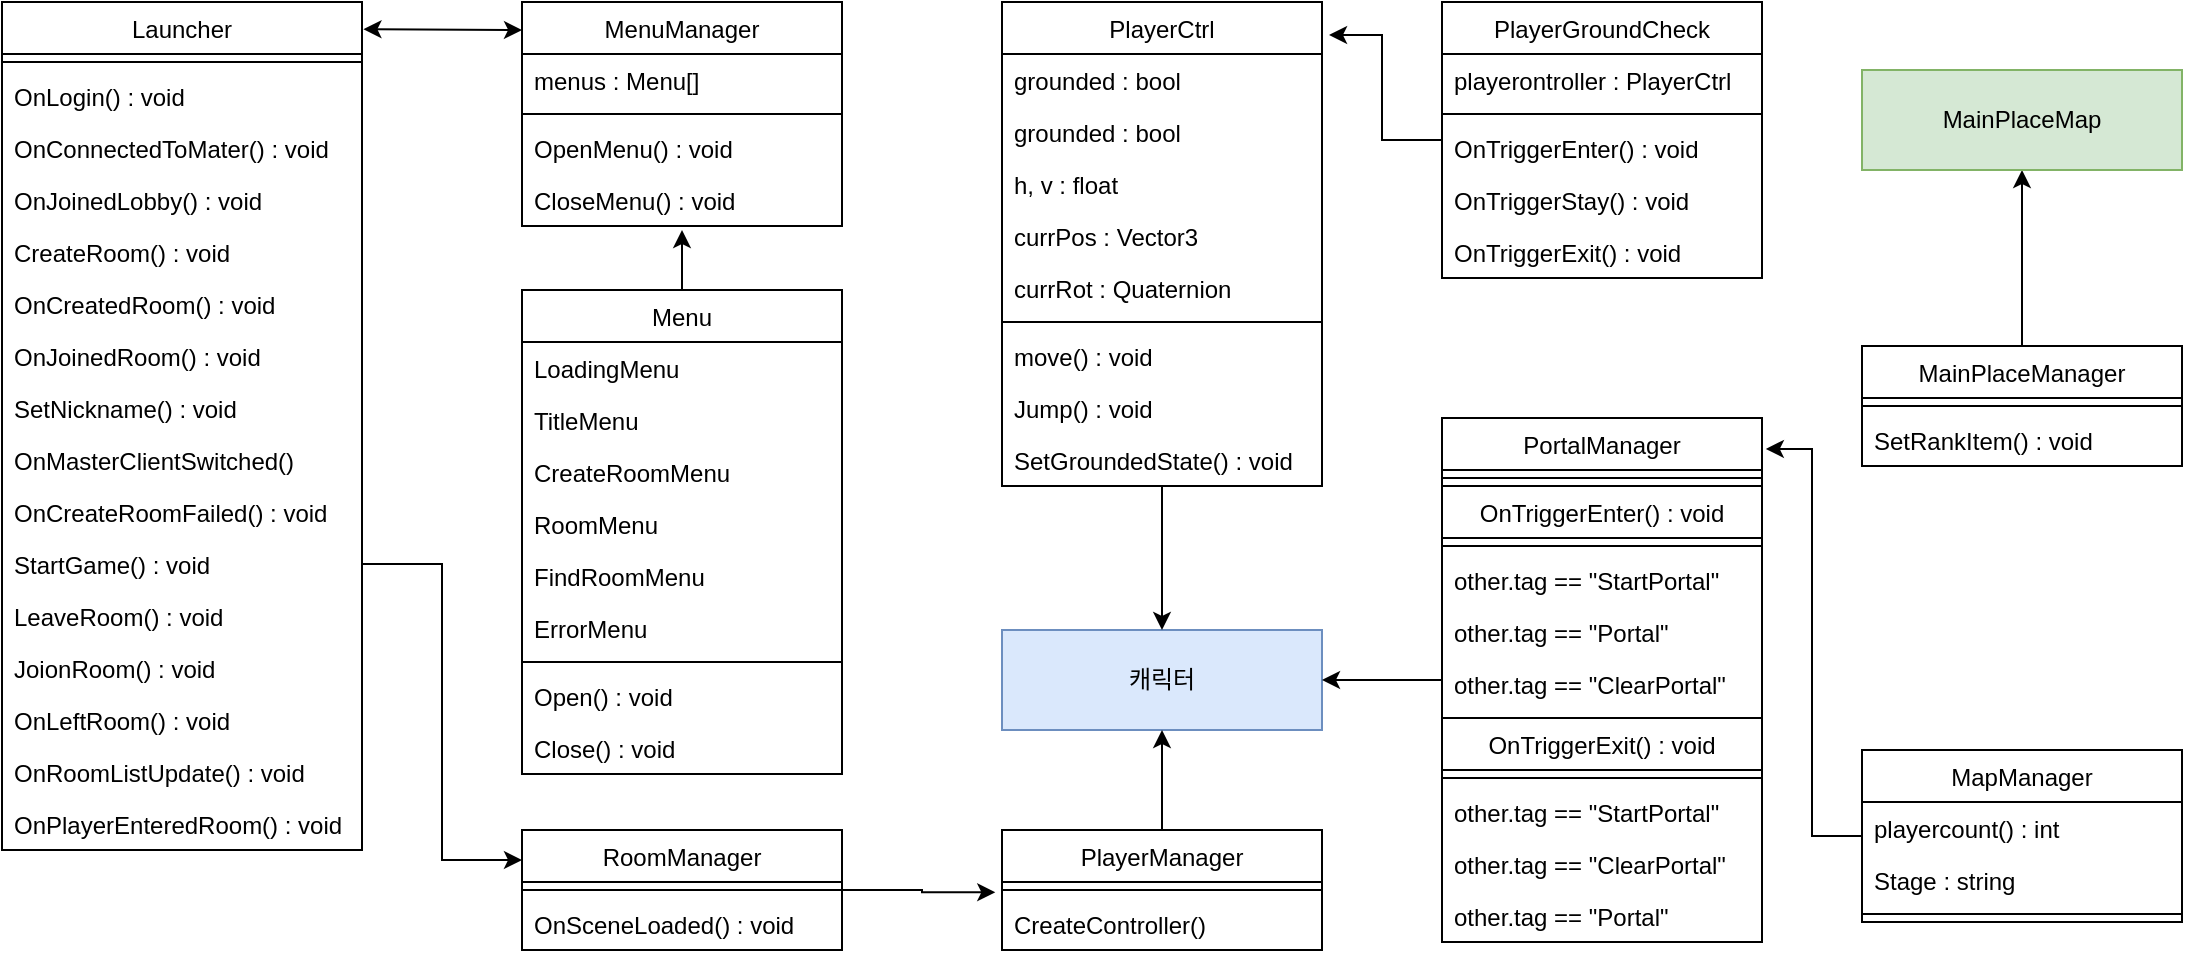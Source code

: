 <mxfile version="18.1.2" type="device"><diagram id="C5RBs43oDa-KdzZeNtuy" name="Page-1"><mxGraphModel dx="1730" dy="868" grid="1" gridSize="10" guides="1" tooltips="1" connect="1" arrows="1" fold="1" page="1" pageScale="1" pageWidth="827" pageHeight="1169" math="0" shadow="0"><root><mxCell id="WIyWlLk6GJQsqaUBKTNV-0"/><mxCell id="WIyWlLk6GJQsqaUBKTNV-1" parent="WIyWlLk6GJQsqaUBKTNV-0"/><mxCell id="efAWlD-E2c6DAXTFtPew-172" style="edgeStyle=orthogonalEdgeStyle;rounded=0;orthogonalLoop=1;jettySize=auto;html=1;entryX=1.012;entryY=0.059;entryDx=0;entryDy=0;entryPerimeter=0;" edge="1" parent="WIyWlLk6GJQsqaUBKTNV-1" source="zkfFHV4jXpPFQw0GAbJ--17" target="efAWlD-E2c6DAXTFtPew-141"><mxGeometry relative="1" as="geometry"/></mxCell><mxCell id="zkfFHV4jXpPFQw0GAbJ--17" value="MapManager" style="swimlane;fontStyle=0;align=center;verticalAlign=top;childLayout=stackLayout;horizontal=1;startSize=26;horizontalStack=0;resizeParent=1;resizeLast=0;collapsible=1;marginBottom=0;rounded=0;shadow=0;strokeWidth=1;" parent="WIyWlLk6GJQsqaUBKTNV-1" vertex="1"><mxGeometry x="970" y="410" width="160" height="86" as="geometry"><mxRectangle x="550" y="140" width="160" height="26" as="alternateBounds"/></mxGeometry></mxCell><mxCell id="efAWlD-E2c6DAXTFtPew-139" value="playercount() : int" style="text;align=left;verticalAlign=top;spacingLeft=4;spacingRight=4;overflow=hidden;rotatable=0;points=[[0,0.5],[1,0.5]];portConstraint=eastwest;" vertex="1" parent="zkfFHV4jXpPFQw0GAbJ--17"><mxGeometry y="26" width="160" height="26" as="geometry"/></mxCell><mxCell id="efAWlD-E2c6DAXTFtPew-140" value="Stage : string" style="text;align=left;verticalAlign=top;spacingLeft=4;spacingRight=4;overflow=hidden;rotatable=0;points=[[0,0.5],[1,0.5]];portConstraint=eastwest;" vertex="1" parent="zkfFHV4jXpPFQw0GAbJ--17"><mxGeometry y="52" width="160" height="26" as="geometry"/></mxCell><mxCell id="zkfFHV4jXpPFQw0GAbJ--23" value="" style="line;html=1;strokeWidth=1;align=left;verticalAlign=middle;spacingTop=-1;spacingLeft=3;spacingRight=3;rotatable=0;labelPosition=right;points=[];portConstraint=eastwest;" parent="zkfFHV4jXpPFQw0GAbJ--17" vertex="1"><mxGeometry y="78" width="160" height="8" as="geometry"/></mxCell><mxCell id="efAWlD-E2c6DAXTFtPew-51" value="캐릭터" style="text;html=1;strokeColor=#6c8ebf;fillColor=#dae8fc;align=center;verticalAlign=middle;whiteSpace=wrap;rounded=0;" vertex="1" parent="WIyWlLk6GJQsqaUBKTNV-1"><mxGeometry x="540" y="350" width="160" height="50" as="geometry"/></mxCell><mxCell id="efAWlD-E2c6DAXTFtPew-52" value="MenuManager" style="swimlane;fontStyle=0;align=center;verticalAlign=top;childLayout=stackLayout;horizontal=1;startSize=26;horizontalStack=0;resizeParent=1;resizeLast=0;collapsible=1;marginBottom=0;rounded=0;shadow=0;strokeWidth=1;" vertex="1" parent="WIyWlLk6GJQsqaUBKTNV-1"><mxGeometry x="300" y="36" width="160" height="112" as="geometry"><mxRectangle x="550" y="140" width="160" height="26" as="alternateBounds"/></mxGeometry></mxCell><mxCell id="efAWlD-E2c6DAXTFtPew-56" value="menus : Menu[]" style="text;align=left;verticalAlign=top;spacingLeft=4;spacingRight=4;overflow=hidden;rotatable=0;points=[[0,0.5],[1,0.5]];portConstraint=eastwest;" vertex="1" parent="efAWlD-E2c6DAXTFtPew-52"><mxGeometry y="26" width="160" height="26" as="geometry"/></mxCell><mxCell id="efAWlD-E2c6DAXTFtPew-53" value="" style="line;html=1;strokeWidth=1;align=left;verticalAlign=middle;spacingTop=-1;spacingLeft=3;spacingRight=3;rotatable=0;labelPosition=right;points=[];portConstraint=eastwest;" vertex="1" parent="efAWlD-E2c6DAXTFtPew-52"><mxGeometry y="52" width="160" height="8" as="geometry"/></mxCell><mxCell id="efAWlD-E2c6DAXTFtPew-54" value="OpenMenu() : void" style="text;align=left;verticalAlign=top;spacingLeft=4;spacingRight=4;overflow=hidden;rotatable=0;points=[[0,0.5],[1,0.5]];portConstraint=eastwest;" vertex="1" parent="efAWlD-E2c6DAXTFtPew-52"><mxGeometry y="60" width="160" height="26" as="geometry"/></mxCell><mxCell id="efAWlD-E2c6DAXTFtPew-55" value="CloseMenu() : void" style="text;align=left;verticalAlign=top;spacingLeft=4;spacingRight=4;overflow=hidden;rotatable=0;points=[[0,0.5],[1,0.5]];portConstraint=eastwest;" vertex="1" parent="efAWlD-E2c6DAXTFtPew-52"><mxGeometry y="86" width="160" height="26" as="geometry"/></mxCell><mxCell id="efAWlD-E2c6DAXTFtPew-99" style="edgeStyle=orthogonalEdgeStyle;rounded=0;orthogonalLoop=1;jettySize=auto;html=1;" edge="1" parent="WIyWlLk6GJQsqaUBKTNV-1" source="efAWlD-E2c6DAXTFtPew-57"><mxGeometry relative="1" as="geometry"><mxPoint x="380" y="150" as="targetPoint"/></mxGeometry></mxCell><mxCell id="efAWlD-E2c6DAXTFtPew-57" value="Menu" style="swimlane;fontStyle=0;align=center;verticalAlign=top;childLayout=stackLayout;horizontal=1;startSize=26;horizontalStack=0;resizeParent=1;resizeLast=0;collapsible=1;marginBottom=0;rounded=0;shadow=0;strokeWidth=1;" vertex="1" parent="WIyWlLk6GJQsqaUBKTNV-1"><mxGeometry x="300" y="180" width="160" height="242" as="geometry"><mxRectangle x="550" y="140" width="160" height="26" as="alternateBounds"/></mxGeometry></mxCell><mxCell id="efAWlD-E2c6DAXTFtPew-58" value="LoadingMenu" style="text;align=left;verticalAlign=top;spacingLeft=4;spacingRight=4;overflow=hidden;rotatable=0;points=[[0,0.5],[1,0.5]];portConstraint=eastwest;" vertex="1" parent="efAWlD-E2c6DAXTFtPew-57"><mxGeometry y="26" width="160" height="26" as="geometry"/></mxCell><mxCell id="efAWlD-E2c6DAXTFtPew-62" value="TitleMenu" style="text;align=left;verticalAlign=top;spacingLeft=4;spacingRight=4;overflow=hidden;rotatable=0;points=[[0,0.5],[1,0.5]];portConstraint=eastwest;" vertex="1" parent="efAWlD-E2c6DAXTFtPew-57"><mxGeometry y="52" width="160" height="26" as="geometry"/></mxCell><mxCell id="efAWlD-E2c6DAXTFtPew-65" value="CreateRoomMenu" style="text;align=left;verticalAlign=top;spacingLeft=4;spacingRight=4;overflow=hidden;rotatable=0;points=[[0,0.5],[1,0.5]];portConstraint=eastwest;" vertex="1" parent="efAWlD-E2c6DAXTFtPew-57"><mxGeometry y="78" width="160" height="26" as="geometry"/></mxCell><mxCell id="efAWlD-E2c6DAXTFtPew-64" value="RoomMenu" style="text;align=left;verticalAlign=top;spacingLeft=4;spacingRight=4;overflow=hidden;rotatable=0;points=[[0,0.5],[1,0.5]];portConstraint=eastwest;" vertex="1" parent="efAWlD-E2c6DAXTFtPew-57"><mxGeometry y="104" width="160" height="26" as="geometry"/></mxCell><mxCell id="efAWlD-E2c6DAXTFtPew-66" value="FindRoomMenu" style="text;align=left;verticalAlign=top;spacingLeft=4;spacingRight=4;overflow=hidden;rotatable=0;points=[[0,0.5],[1,0.5]];portConstraint=eastwest;" vertex="1" parent="efAWlD-E2c6DAXTFtPew-57"><mxGeometry y="130" width="160" height="26" as="geometry"/></mxCell><mxCell id="efAWlD-E2c6DAXTFtPew-63" value="ErrorMenu" style="text;align=left;verticalAlign=top;spacingLeft=4;spacingRight=4;overflow=hidden;rotatable=0;points=[[0,0.5],[1,0.5]];portConstraint=eastwest;" vertex="1" parent="efAWlD-E2c6DAXTFtPew-57"><mxGeometry y="156" width="160" height="26" as="geometry"/></mxCell><mxCell id="efAWlD-E2c6DAXTFtPew-59" value="" style="line;html=1;strokeWidth=1;align=left;verticalAlign=middle;spacingTop=-1;spacingLeft=3;spacingRight=3;rotatable=0;labelPosition=right;points=[];portConstraint=eastwest;" vertex="1" parent="efAWlD-E2c6DAXTFtPew-57"><mxGeometry y="182" width="160" height="8" as="geometry"/></mxCell><mxCell id="efAWlD-E2c6DAXTFtPew-60" value="Open() : void" style="text;align=left;verticalAlign=top;spacingLeft=4;spacingRight=4;overflow=hidden;rotatable=0;points=[[0,0.5],[1,0.5]];portConstraint=eastwest;" vertex="1" parent="efAWlD-E2c6DAXTFtPew-57"><mxGeometry y="190" width="160" height="26" as="geometry"/></mxCell><mxCell id="efAWlD-E2c6DAXTFtPew-61" value="Close() : void" style="text;align=left;verticalAlign=top;spacingLeft=4;spacingRight=4;overflow=hidden;rotatable=0;points=[[0,0.5],[1,0.5]];portConstraint=eastwest;" vertex="1" parent="efAWlD-E2c6DAXTFtPew-57"><mxGeometry y="216" width="160" height="26" as="geometry"/></mxCell><mxCell id="efAWlD-E2c6DAXTFtPew-67" value="Launcher" style="swimlane;fontStyle=0;align=center;verticalAlign=top;childLayout=stackLayout;horizontal=1;startSize=26;horizontalStack=0;resizeParent=1;resizeLast=0;collapsible=1;marginBottom=0;rounded=0;shadow=0;strokeWidth=1;" vertex="1" parent="WIyWlLk6GJQsqaUBKTNV-1"><mxGeometry x="40" y="36" width="180" height="424" as="geometry"><mxRectangle x="550" y="140" width="160" height="26" as="alternateBounds"/></mxGeometry></mxCell><mxCell id="efAWlD-E2c6DAXTFtPew-74" value="" style="line;html=1;strokeWidth=1;align=left;verticalAlign=middle;spacingTop=-1;spacingLeft=3;spacingRight=3;rotatable=0;labelPosition=right;points=[];portConstraint=eastwest;" vertex="1" parent="efAWlD-E2c6DAXTFtPew-67"><mxGeometry y="26" width="180" height="8" as="geometry"/></mxCell><mxCell id="efAWlD-E2c6DAXTFtPew-75" value="OnLogin() : void" style="text;align=left;verticalAlign=top;spacingLeft=4;spacingRight=4;overflow=hidden;rotatable=0;points=[[0,0.5],[1,0.5]];portConstraint=eastwest;" vertex="1" parent="efAWlD-E2c6DAXTFtPew-67"><mxGeometry y="34" width="180" height="26" as="geometry"/></mxCell><mxCell id="efAWlD-E2c6DAXTFtPew-77" value="OnConnectedToMater() : void" style="text;align=left;verticalAlign=top;spacingLeft=4;spacingRight=4;overflow=hidden;rotatable=0;points=[[0,0.5],[1,0.5]];portConstraint=eastwest;" vertex="1" parent="efAWlD-E2c6DAXTFtPew-67"><mxGeometry y="60" width="180" height="26" as="geometry"/></mxCell><mxCell id="efAWlD-E2c6DAXTFtPew-79" value="OnJoinedLobby() : void" style="text;align=left;verticalAlign=top;spacingLeft=4;spacingRight=4;overflow=hidden;rotatable=0;points=[[0,0.5],[1,0.5]];portConstraint=eastwest;" vertex="1" parent="efAWlD-E2c6DAXTFtPew-67"><mxGeometry y="86" width="180" height="26" as="geometry"/></mxCell><mxCell id="efAWlD-E2c6DAXTFtPew-80" value="CreateRoom() : void" style="text;align=left;verticalAlign=top;spacingLeft=4;spacingRight=4;overflow=hidden;rotatable=0;points=[[0,0.5],[1,0.5]];portConstraint=eastwest;" vertex="1" parent="efAWlD-E2c6DAXTFtPew-67"><mxGeometry y="112" width="180" height="26" as="geometry"/></mxCell><mxCell id="efAWlD-E2c6DAXTFtPew-78" value="OnCreatedRoom() : void" style="text;align=left;verticalAlign=top;spacingLeft=4;spacingRight=4;overflow=hidden;rotatable=0;points=[[0,0.5],[1,0.5]];portConstraint=eastwest;" vertex="1" parent="efAWlD-E2c6DAXTFtPew-67"><mxGeometry y="138" width="180" height="26" as="geometry"/></mxCell><mxCell id="efAWlD-E2c6DAXTFtPew-76" value="OnJoinedRoom() : void" style="text;align=left;verticalAlign=top;spacingLeft=4;spacingRight=4;overflow=hidden;rotatable=0;points=[[0,0.5],[1,0.5]];portConstraint=eastwest;" vertex="1" parent="efAWlD-E2c6DAXTFtPew-67"><mxGeometry y="164" width="180" height="26" as="geometry"/></mxCell><mxCell id="efAWlD-E2c6DAXTFtPew-81" value="SetNickname() : void" style="text;align=left;verticalAlign=top;spacingLeft=4;spacingRight=4;overflow=hidden;rotatable=0;points=[[0,0.5],[1,0.5]];portConstraint=eastwest;" vertex="1" parent="efAWlD-E2c6DAXTFtPew-67"><mxGeometry y="190" width="180" height="26" as="geometry"/></mxCell><mxCell id="efAWlD-E2c6DAXTFtPew-82" value="OnMasterClientSwitched()" style="text;align=left;verticalAlign=top;spacingLeft=4;spacingRight=4;overflow=hidden;rotatable=0;points=[[0,0.5],[1,0.5]];portConstraint=eastwest;" vertex="1" parent="efAWlD-E2c6DAXTFtPew-67"><mxGeometry y="216" width="180" height="26" as="geometry"/></mxCell><mxCell id="efAWlD-E2c6DAXTFtPew-83" value="OnCreateRoomFailed() : void" style="text;align=left;verticalAlign=top;spacingLeft=4;spacingRight=4;overflow=hidden;rotatable=0;points=[[0,0.5],[1,0.5]];portConstraint=eastwest;" vertex="1" parent="efAWlD-E2c6DAXTFtPew-67"><mxGeometry y="242" width="180" height="26" as="geometry"/></mxCell><mxCell id="efAWlD-E2c6DAXTFtPew-84" value="StartGame() : void" style="text;align=left;verticalAlign=top;spacingLeft=4;spacingRight=4;overflow=hidden;rotatable=0;points=[[0,0.5],[1,0.5]];portConstraint=eastwest;" vertex="1" parent="efAWlD-E2c6DAXTFtPew-67"><mxGeometry y="268" width="180" height="26" as="geometry"/></mxCell><mxCell id="efAWlD-E2c6DAXTFtPew-87" value="LeaveRoom() : void" style="text;align=left;verticalAlign=top;spacingLeft=4;spacingRight=4;overflow=hidden;rotatable=0;points=[[0,0.5],[1,0.5]];portConstraint=eastwest;" vertex="1" parent="efAWlD-E2c6DAXTFtPew-67"><mxGeometry y="294" width="180" height="26" as="geometry"/></mxCell><mxCell id="efAWlD-E2c6DAXTFtPew-86" value="JoionRoom() : void" style="text;align=left;verticalAlign=top;spacingLeft=4;spacingRight=4;overflow=hidden;rotatable=0;points=[[0,0.5],[1,0.5]];portConstraint=eastwest;" vertex="1" parent="efAWlD-E2c6DAXTFtPew-67"><mxGeometry y="320" width="180" height="26" as="geometry"/></mxCell><mxCell id="efAWlD-E2c6DAXTFtPew-85" value="OnLeftRoom() : void" style="text;align=left;verticalAlign=top;spacingLeft=4;spacingRight=4;overflow=hidden;rotatable=0;points=[[0,0.5],[1,0.5]];portConstraint=eastwest;" vertex="1" parent="efAWlD-E2c6DAXTFtPew-67"><mxGeometry y="346" width="180" height="26" as="geometry"/></mxCell><mxCell id="efAWlD-E2c6DAXTFtPew-88" value="OnRoomListUpdate() : void" style="text;align=left;verticalAlign=top;spacingLeft=4;spacingRight=4;overflow=hidden;rotatable=0;points=[[0,0.5],[1,0.5]];portConstraint=eastwest;" vertex="1" parent="efAWlD-E2c6DAXTFtPew-67"><mxGeometry y="372" width="180" height="26" as="geometry"/></mxCell><mxCell id="efAWlD-E2c6DAXTFtPew-89" value="OnPlayerEnteredRoom() : void" style="text;align=left;verticalAlign=top;spacingLeft=4;spacingRight=4;overflow=hidden;rotatable=0;points=[[0,0.5],[1,0.5]];portConstraint=eastwest;" vertex="1" parent="efAWlD-E2c6DAXTFtPew-67"><mxGeometry y="398" width="180" height="26" as="geometry"/></mxCell><mxCell id="efAWlD-E2c6DAXTFtPew-106" value="" style="endArrow=classic;startArrow=classic;html=1;rounded=0;exitX=1.004;exitY=0.032;exitDx=0;exitDy=0;exitPerimeter=0;" edge="1" parent="WIyWlLk6GJQsqaUBKTNV-1" source="efAWlD-E2c6DAXTFtPew-67"><mxGeometry width="50" height="50" relative="1" as="geometry"><mxPoint x="240" y="80" as="sourcePoint"/><mxPoint x="300" y="50" as="targetPoint"/></mxGeometry></mxCell><mxCell id="efAWlD-E2c6DAXTFtPew-117" style="edgeStyle=orthogonalEdgeStyle;rounded=0;orthogonalLoop=1;jettySize=auto;html=1;entryX=-0.021;entryY=-0.11;entryDx=0;entryDy=0;entryPerimeter=0;" edge="1" parent="WIyWlLk6GJQsqaUBKTNV-1" source="efAWlD-E2c6DAXTFtPew-107" target="efAWlD-E2c6DAXTFtPew-114"><mxGeometry relative="1" as="geometry"/></mxCell><mxCell id="efAWlD-E2c6DAXTFtPew-107" value="RoomManager" style="swimlane;fontStyle=0;align=center;verticalAlign=top;childLayout=stackLayout;horizontal=1;startSize=26;horizontalStack=0;resizeParent=1;resizeLast=0;collapsible=1;marginBottom=0;rounded=0;shadow=0;strokeWidth=1;" vertex="1" parent="WIyWlLk6GJQsqaUBKTNV-1"><mxGeometry x="300" y="450" width="160" height="60" as="geometry"><mxRectangle x="550" y="140" width="160" height="26" as="alternateBounds"/></mxGeometry></mxCell><mxCell id="efAWlD-E2c6DAXTFtPew-108" value="" style="line;html=1;strokeWidth=1;align=left;verticalAlign=middle;spacingTop=-1;spacingLeft=3;spacingRight=3;rotatable=0;labelPosition=right;points=[];portConstraint=eastwest;" vertex="1" parent="efAWlD-E2c6DAXTFtPew-107"><mxGeometry y="26" width="160" height="8" as="geometry"/></mxCell><mxCell id="efAWlD-E2c6DAXTFtPew-109" value="OnSceneLoaded() : void" style="text;align=left;verticalAlign=top;spacingLeft=4;spacingRight=4;overflow=hidden;rotatable=0;points=[[0,0.5],[1,0.5]];portConstraint=eastwest;" vertex="1" parent="efAWlD-E2c6DAXTFtPew-107"><mxGeometry y="34" width="160" height="26" as="geometry"/></mxCell><mxCell id="efAWlD-E2c6DAXTFtPew-111" style="edgeStyle=orthogonalEdgeStyle;rounded=0;orthogonalLoop=1;jettySize=auto;html=1;entryX=0;entryY=0.25;entryDx=0;entryDy=0;" edge="1" parent="WIyWlLk6GJQsqaUBKTNV-1" source="efAWlD-E2c6DAXTFtPew-84" target="efAWlD-E2c6DAXTFtPew-107"><mxGeometry relative="1" as="geometry"/></mxCell><mxCell id="efAWlD-E2c6DAXTFtPew-138" style="edgeStyle=orthogonalEdgeStyle;rounded=0;orthogonalLoop=1;jettySize=auto;html=1;entryX=0.5;entryY=1;entryDx=0;entryDy=0;" edge="1" parent="WIyWlLk6GJQsqaUBKTNV-1" source="efAWlD-E2c6DAXTFtPew-112" target="efAWlD-E2c6DAXTFtPew-51"><mxGeometry relative="1" as="geometry"><mxPoint x="620" y="290" as="targetPoint"/></mxGeometry></mxCell><mxCell id="efAWlD-E2c6DAXTFtPew-112" value="PlayerManager" style="swimlane;fontStyle=0;align=center;verticalAlign=top;childLayout=stackLayout;horizontal=1;startSize=26;horizontalStack=0;resizeParent=1;resizeLast=0;collapsible=1;marginBottom=0;rounded=0;shadow=0;strokeWidth=1;" vertex="1" parent="WIyWlLk6GJQsqaUBKTNV-1"><mxGeometry x="540" y="450" width="160" height="60" as="geometry"><mxRectangle x="550" y="140" width="160" height="26" as="alternateBounds"/></mxGeometry></mxCell><mxCell id="efAWlD-E2c6DAXTFtPew-113" value="" style="line;html=1;strokeWidth=1;align=left;verticalAlign=middle;spacingTop=-1;spacingLeft=3;spacingRight=3;rotatable=0;labelPosition=right;points=[];portConstraint=eastwest;" vertex="1" parent="efAWlD-E2c6DAXTFtPew-112"><mxGeometry y="26" width="160" height="8" as="geometry"/></mxCell><mxCell id="efAWlD-E2c6DAXTFtPew-114" value="CreateController()" style="text;align=left;verticalAlign=top;spacingLeft=4;spacingRight=4;overflow=hidden;rotatable=0;points=[[0,0.5],[1,0.5]];portConstraint=eastwest;" vertex="1" parent="efAWlD-E2c6DAXTFtPew-112"><mxGeometry y="34" width="160" height="26" as="geometry"/></mxCell><mxCell id="efAWlD-E2c6DAXTFtPew-167" style="edgeStyle=orthogonalEdgeStyle;rounded=0;orthogonalLoop=1;jettySize=auto;html=1;entryX=0.5;entryY=0;entryDx=0;entryDy=0;" edge="1" parent="WIyWlLk6GJQsqaUBKTNV-1" source="efAWlD-E2c6DAXTFtPew-118" target="efAWlD-E2c6DAXTFtPew-51"><mxGeometry relative="1" as="geometry"/></mxCell><mxCell id="efAWlD-E2c6DAXTFtPew-118" value="PlayerCtrl" style="swimlane;fontStyle=0;align=center;verticalAlign=top;childLayout=stackLayout;horizontal=1;startSize=26;horizontalStack=0;resizeParent=1;resizeLast=0;collapsible=1;marginBottom=0;rounded=0;shadow=0;strokeWidth=1;" vertex="1" parent="WIyWlLk6GJQsqaUBKTNV-1"><mxGeometry x="540" y="36" width="160" height="242" as="geometry"><mxRectangle x="550" y="140" width="160" height="26" as="alternateBounds"/></mxGeometry></mxCell><mxCell id="efAWlD-E2c6DAXTFtPew-122" value="grounded : bool" style="text;align=left;verticalAlign=top;spacingLeft=4;spacingRight=4;overflow=hidden;rotatable=0;points=[[0,0.5],[1,0.5]];portConstraint=eastwest;" vertex="1" parent="efAWlD-E2c6DAXTFtPew-118"><mxGeometry y="26" width="160" height="26" as="geometry"/></mxCell><mxCell id="efAWlD-E2c6DAXTFtPew-123" value="grounded : bool" style="text;align=left;verticalAlign=top;spacingLeft=4;spacingRight=4;overflow=hidden;rotatable=0;points=[[0,0.5],[1,0.5]];portConstraint=eastwest;" vertex="1" parent="efAWlD-E2c6DAXTFtPew-118"><mxGeometry y="52" width="160" height="26" as="geometry"/></mxCell><mxCell id="efAWlD-E2c6DAXTFtPew-126" value="h, v : float" style="text;align=left;verticalAlign=top;spacingLeft=4;spacingRight=4;overflow=hidden;rotatable=0;points=[[0,0.5],[1,0.5]];portConstraint=eastwest;" vertex="1" parent="efAWlD-E2c6DAXTFtPew-118"><mxGeometry y="78" width="160" height="26" as="geometry"/></mxCell><mxCell id="efAWlD-E2c6DAXTFtPew-125" value="currPos : Vector3" style="text;align=left;verticalAlign=top;spacingLeft=4;spacingRight=4;overflow=hidden;rotatable=0;points=[[0,0.5],[1,0.5]];portConstraint=eastwest;" vertex="1" parent="efAWlD-E2c6DAXTFtPew-118"><mxGeometry y="104" width="160" height="26" as="geometry"/></mxCell><mxCell id="efAWlD-E2c6DAXTFtPew-124" value="currRot : Quaternion" style="text;align=left;verticalAlign=top;spacingLeft=4;spacingRight=4;overflow=hidden;rotatable=0;points=[[0,0.5],[1,0.5]];portConstraint=eastwest;" vertex="1" parent="efAWlD-E2c6DAXTFtPew-118"><mxGeometry y="130" width="160" height="26" as="geometry"/></mxCell><mxCell id="efAWlD-E2c6DAXTFtPew-119" value="" style="line;html=1;strokeWidth=1;align=left;verticalAlign=middle;spacingTop=-1;spacingLeft=3;spacingRight=3;rotatable=0;labelPosition=right;points=[];portConstraint=eastwest;" vertex="1" parent="efAWlD-E2c6DAXTFtPew-118"><mxGeometry y="156" width="160" height="8" as="geometry"/></mxCell><mxCell id="efAWlD-E2c6DAXTFtPew-120" value="move() : void" style="text;align=left;verticalAlign=top;spacingLeft=4;spacingRight=4;overflow=hidden;rotatable=0;points=[[0,0.5],[1,0.5]];portConstraint=eastwest;" vertex="1" parent="efAWlD-E2c6DAXTFtPew-118"><mxGeometry y="164" width="160" height="26" as="geometry"/></mxCell><mxCell id="efAWlD-E2c6DAXTFtPew-121" value="Jump() : void" style="text;align=left;verticalAlign=top;spacingLeft=4;spacingRight=4;overflow=hidden;rotatable=0;points=[[0,0.5],[1,0.5]];portConstraint=eastwest;" vertex="1" parent="efAWlD-E2c6DAXTFtPew-118"><mxGeometry y="190" width="160" height="26" as="geometry"/></mxCell><mxCell id="efAWlD-E2c6DAXTFtPew-128" value="SetGroundedState() : void" style="text;align=left;verticalAlign=top;spacingLeft=4;spacingRight=4;overflow=hidden;rotatable=0;points=[[0,0.5],[1,0.5]];portConstraint=eastwest;" vertex="1" parent="efAWlD-E2c6DAXTFtPew-118"><mxGeometry y="216" width="160" height="26" as="geometry"/></mxCell><mxCell id="efAWlD-E2c6DAXTFtPew-160" style="edgeStyle=orthogonalEdgeStyle;rounded=0;orthogonalLoop=1;jettySize=auto;html=1;entryX=1.022;entryY=0.068;entryDx=0;entryDy=0;entryPerimeter=0;" edge="1" parent="WIyWlLk6GJQsqaUBKTNV-1" source="efAWlD-E2c6DAXTFtPew-129" target="efAWlD-E2c6DAXTFtPew-118"><mxGeometry relative="1" as="geometry"/></mxCell><mxCell id="efAWlD-E2c6DAXTFtPew-129" value="PlayerGroundCheck" style="swimlane;fontStyle=0;align=center;verticalAlign=top;childLayout=stackLayout;horizontal=1;startSize=26;horizontalStack=0;resizeParent=1;resizeLast=0;collapsible=1;marginBottom=0;rounded=0;shadow=0;strokeWidth=1;" vertex="1" parent="WIyWlLk6GJQsqaUBKTNV-1"><mxGeometry x="760" y="36" width="160" height="138" as="geometry"><mxRectangle x="550" y="140" width="160" height="26" as="alternateBounds"/></mxGeometry></mxCell><mxCell id="efAWlD-E2c6DAXTFtPew-133" value="playerontroller : PlayerCtrl" style="text;align=left;verticalAlign=top;spacingLeft=4;spacingRight=4;overflow=hidden;rotatable=0;points=[[0,0.5],[1,0.5]];portConstraint=eastwest;" vertex="1" parent="efAWlD-E2c6DAXTFtPew-129"><mxGeometry y="26" width="160" height="26" as="geometry"/></mxCell><mxCell id="efAWlD-E2c6DAXTFtPew-130" value="" style="line;html=1;strokeWidth=1;align=left;verticalAlign=middle;spacingTop=-1;spacingLeft=3;spacingRight=3;rotatable=0;labelPosition=right;points=[];portConstraint=eastwest;" vertex="1" parent="efAWlD-E2c6DAXTFtPew-129"><mxGeometry y="52" width="160" height="8" as="geometry"/></mxCell><mxCell id="efAWlD-E2c6DAXTFtPew-131" value="OnTriggerEnter() : void" style="text;align=left;verticalAlign=top;spacingLeft=4;spacingRight=4;overflow=hidden;rotatable=0;points=[[0,0.5],[1,0.5]];portConstraint=eastwest;" vertex="1" parent="efAWlD-E2c6DAXTFtPew-129"><mxGeometry y="60" width="160" height="26" as="geometry"/></mxCell><mxCell id="efAWlD-E2c6DAXTFtPew-134" value="OnTriggerStay() : void" style="text;align=left;verticalAlign=top;spacingLeft=4;spacingRight=4;overflow=hidden;rotatable=0;points=[[0,0.5],[1,0.5]];portConstraint=eastwest;" vertex="1" parent="efAWlD-E2c6DAXTFtPew-129"><mxGeometry y="86" width="160" height="26" as="geometry"/></mxCell><mxCell id="efAWlD-E2c6DAXTFtPew-132" value="OnTriggerExit() : void" style="text;align=left;verticalAlign=top;spacingLeft=4;spacingRight=4;overflow=hidden;rotatable=0;points=[[0,0.5],[1,0.5]];portConstraint=eastwest;" vertex="1" parent="efAWlD-E2c6DAXTFtPew-129"><mxGeometry y="112" width="160" height="26" as="geometry"/></mxCell><mxCell id="efAWlD-E2c6DAXTFtPew-168" style="edgeStyle=orthogonalEdgeStyle;rounded=0;orthogonalLoop=1;jettySize=auto;html=1;entryX=1;entryY=0.5;entryDx=0;entryDy=0;" edge="1" parent="WIyWlLk6GJQsqaUBKTNV-1" source="efAWlD-E2c6DAXTFtPew-141" target="efAWlD-E2c6DAXTFtPew-51"><mxGeometry relative="1" as="geometry"/></mxCell><mxCell id="efAWlD-E2c6DAXTFtPew-141" value="PortalManager" style="swimlane;fontStyle=0;align=center;verticalAlign=top;childLayout=stackLayout;horizontal=1;startSize=26;horizontalStack=0;resizeParent=1;resizeLast=0;collapsible=1;marginBottom=0;rounded=0;shadow=0;strokeWidth=1;" vertex="1" parent="WIyWlLk6GJQsqaUBKTNV-1"><mxGeometry x="760" y="244" width="160" height="262" as="geometry"><mxRectangle x="550" y="140" width="160" height="26" as="alternateBounds"/></mxGeometry></mxCell><mxCell id="efAWlD-E2c6DAXTFtPew-144" value="" style="line;html=1;strokeWidth=1;align=left;verticalAlign=middle;spacingTop=-1;spacingLeft=3;spacingRight=3;rotatable=0;labelPosition=right;points=[];portConstraint=eastwest;" vertex="1" parent="efAWlD-E2c6DAXTFtPew-141"><mxGeometry y="26" width="160" height="8" as="geometry"/></mxCell><mxCell id="efAWlD-E2c6DAXTFtPew-145" value="OnTriggerEnter() : void" style="swimlane;fontStyle=0;align=center;verticalAlign=top;childLayout=stackLayout;horizontal=1;startSize=26;horizontalStack=0;resizeParent=1;resizeLast=0;collapsible=1;marginBottom=0;rounded=0;shadow=0;strokeWidth=1;" vertex="1" parent="efAWlD-E2c6DAXTFtPew-141"><mxGeometry y="34" width="160" height="116" as="geometry"><mxRectangle x="550" y="140" width="160" height="26" as="alternateBounds"/></mxGeometry></mxCell><mxCell id="efAWlD-E2c6DAXTFtPew-146" value="" style="line;html=1;strokeWidth=1;align=left;verticalAlign=middle;spacingTop=-1;spacingLeft=3;spacingRight=3;rotatable=0;labelPosition=right;points=[];portConstraint=eastwest;" vertex="1" parent="efAWlD-E2c6DAXTFtPew-145"><mxGeometry y="26" width="160" height="8" as="geometry"/></mxCell><mxCell id="efAWlD-E2c6DAXTFtPew-151" value="other.tag == &quot;StartPortal&quot;" style="text;align=left;verticalAlign=top;spacingLeft=4;spacingRight=4;overflow=hidden;rotatable=0;points=[[0,0.5],[1,0.5]];portConstraint=eastwest;" vertex="1" parent="efAWlD-E2c6DAXTFtPew-145"><mxGeometry y="34" width="160" height="26" as="geometry"/></mxCell><mxCell id="efAWlD-E2c6DAXTFtPew-152" value="other.tag == &quot;Portal&quot;" style="text;align=left;verticalAlign=top;spacingLeft=4;spacingRight=4;overflow=hidden;rotatable=0;points=[[0,0.5],[1,0.5]];portConstraint=eastwest;" vertex="1" parent="efAWlD-E2c6DAXTFtPew-145"><mxGeometry y="60" width="160" height="26" as="geometry"/></mxCell><mxCell id="efAWlD-E2c6DAXTFtPew-154" value="other.tag == &quot;ClearPortal&quot;" style="text;align=left;verticalAlign=top;spacingLeft=4;spacingRight=4;overflow=hidden;rotatable=0;points=[[0,0.5],[1,0.5]];portConstraint=eastwest;" vertex="1" parent="efAWlD-E2c6DAXTFtPew-145"><mxGeometry y="86" width="160" height="26" as="geometry"/></mxCell><mxCell id="efAWlD-E2c6DAXTFtPew-148" value="OnTriggerExit() : void" style="swimlane;fontStyle=0;align=center;verticalAlign=top;childLayout=stackLayout;horizontal=1;startSize=26;horizontalStack=0;resizeParent=1;resizeLast=0;collapsible=1;marginBottom=0;rounded=0;shadow=0;strokeWidth=1;" vertex="1" parent="efAWlD-E2c6DAXTFtPew-141"><mxGeometry y="150" width="160" height="112" as="geometry"><mxRectangle x="550" y="140" width="160" height="26" as="alternateBounds"/></mxGeometry></mxCell><mxCell id="efAWlD-E2c6DAXTFtPew-149" value="" style="line;html=1;strokeWidth=1;align=left;verticalAlign=middle;spacingTop=-1;spacingLeft=3;spacingRight=3;rotatable=0;labelPosition=right;points=[];portConstraint=eastwest;" vertex="1" parent="efAWlD-E2c6DAXTFtPew-148"><mxGeometry y="26" width="160" height="8" as="geometry"/></mxCell><mxCell id="efAWlD-E2c6DAXTFtPew-157" value="other.tag == &quot;StartPortal&quot;" style="text;align=left;verticalAlign=top;spacingLeft=4;spacingRight=4;overflow=hidden;rotatable=0;points=[[0,0.5],[1,0.5]];portConstraint=eastwest;" vertex="1" parent="efAWlD-E2c6DAXTFtPew-148"><mxGeometry y="34" width="160" height="26" as="geometry"/></mxCell><mxCell id="efAWlD-E2c6DAXTFtPew-159" value="other.tag == &quot;ClearPortal&quot;" style="text;align=left;verticalAlign=top;spacingLeft=4;spacingRight=4;overflow=hidden;rotatable=0;points=[[0,0.5],[1,0.5]];portConstraint=eastwest;" vertex="1" parent="efAWlD-E2c6DAXTFtPew-148"><mxGeometry y="60" width="160" height="26" as="geometry"/></mxCell><mxCell id="efAWlD-E2c6DAXTFtPew-158" value="other.tag == &quot;Portal&quot;" style="text;align=left;verticalAlign=top;spacingLeft=4;spacingRight=4;overflow=hidden;rotatable=0;points=[[0,0.5],[1,0.5]];portConstraint=eastwest;" vertex="1" parent="efAWlD-E2c6DAXTFtPew-148"><mxGeometry y="86" width="160" height="26" as="geometry"/></mxCell><mxCell id="efAWlD-E2c6DAXTFtPew-171" style="edgeStyle=orthogonalEdgeStyle;rounded=0;orthogonalLoop=1;jettySize=auto;html=1;entryX=0.5;entryY=1;entryDx=0;entryDy=0;" edge="1" parent="WIyWlLk6GJQsqaUBKTNV-1" source="efAWlD-E2c6DAXTFtPew-161" target="efAWlD-E2c6DAXTFtPew-170"><mxGeometry relative="1" as="geometry"/></mxCell><mxCell id="efAWlD-E2c6DAXTFtPew-161" value="MainPlaceManager" style="swimlane;fontStyle=0;align=center;verticalAlign=top;childLayout=stackLayout;horizontal=1;startSize=26;horizontalStack=0;resizeParent=1;resizeLast=0;collapsible=1;marginBottom=0;rounded=0;shadow=0;strokeWidth=1;" vertex="1" parent="WIyWlLk6GJQsqaUBKTNV-1"><mxGeometry x="970" y="208" width="160" height="60" as="geometry"><mxRectangle x="550" y="140" width="160" height="26" as="alternateBounds"/></mxGeometry></mxCell><mxCell id="efAWlD-E2c6DAXTFtPew-164" value="" style="line;html=1;strokeWidth=1;align=left;verticalAlign=middle;spacingTop=-1;spacingLeft=3;spacingRight=3;rotatable=0;labelPosition=right;points=[];portConstraint=eastwest;" vertex="1" parent="efAWlD-E2c6DAXTFtPew-161"><mxGeometry y="26" width="160" height="8" as="geometry"/></mxCell><mxCell id="efAWlD-E2c6DAXTFtPew-163" value="SetRankItem() : void" style="text;align=left;verticalAlign=top;spacingLeft=4;spacingRight=4;overflow=hidden;rotatable=0;points=[[0,0.5],[1,0.5]];portConstraint=eastwest;" vertex="1" parent="efAWlD-E2c6DAXTFtPew-161"><mxGeometry y="34" width="160" height="26" as="geometry"/></mxCell><mxCell id="efAWlD-E2c6DAXTFtPew-170" value="MainPlaceMap" style="text;html=1;strokeColor=#82b366;fillColor=#d5e8d4;align=center;verticalAlign=middle;whiteSpace=wrap;rounded=0;" vertex="1" parent="WIyWlLk6GJQsqaUBKTNV-1"><mxGeometry x="970" y="70" width="160" height="50" as="geometry"/></mxCell></root></mxGraphModel></diagram></mxfile>